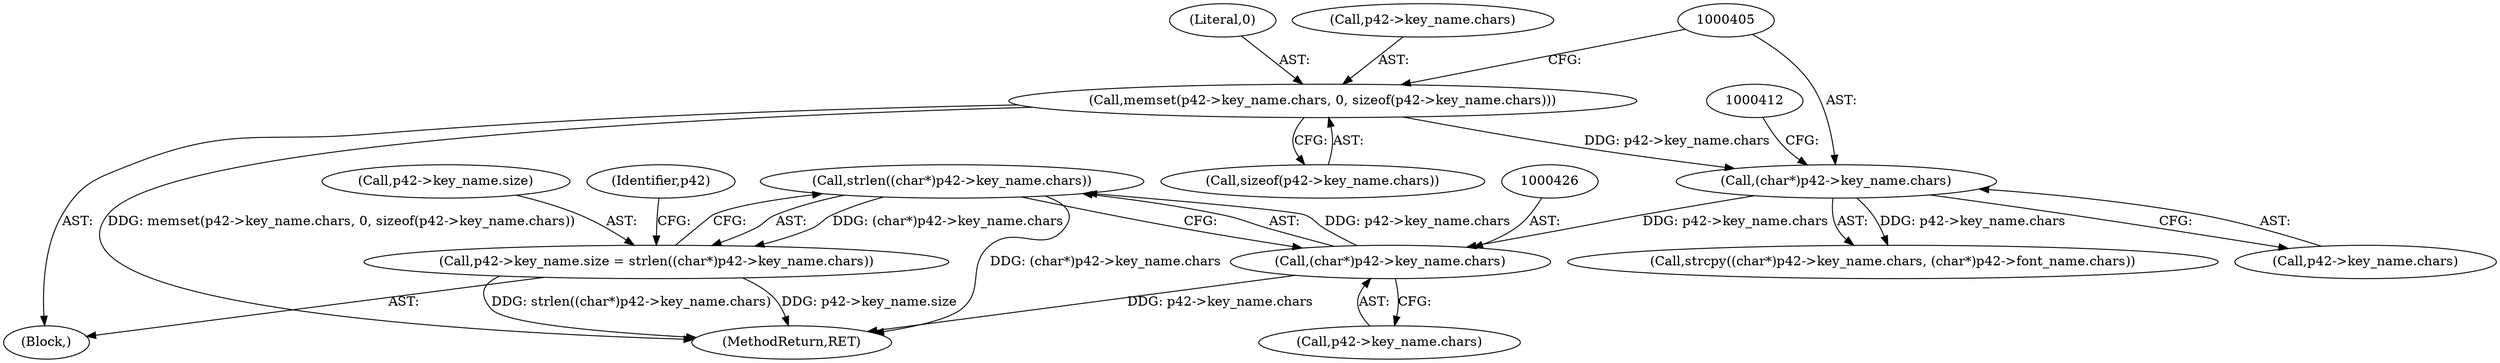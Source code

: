 digraph "0_ghostscript_3c2aebbedd37fab054e80f2e315de07d7e9b5bdb_0@API" {
"1000424" [label="(Call,strlen((char*)p42->key_name.chars))"];
"1000425" [label="(Call,(char*)p42->key_name.chars)"];
"1000404" [label="(Call,(char*)p42->key_name.chars)"];
"1000390" [label="(Call,memset(p42->key_name.chars, 0, sizeof(p42->key_name.chars)))"];
"1000418" [label="(Call,p42->key_name.size = strlen((char*)p42->key_name.chars))"];
"1000404" [label="(Call,(char*)p42->key_name.chars)"];
"1000436" [label="(Identifier,p42)"];
"1000424" [label="(Call,strlen((char*)p42->key_name.chars))"];
"1000419" [label="(Call,p42->key_name.size)"];
"1000391" [label="(Call,p42->key_name.chars)"];
"1000397" [label="(Call,sizeof(p42->key_name.chars))"];
"1000396" [label="(Literal,0)"];
"1000425" [label="(Call,(char*)p42->key_name.chars)"];
"1000553" [label="(MethodReturn,RET)"];
"1000403" [label="(Call,strcpy((char*)p42->key_name.chars, (char*)p42->font_name.chars))"];
"1000390" [label="(Call,memset(p42->key_name.chars, 0, sizeof(p42->key_name.chars)))"];
"1000140" [label="(Block,)"];
"1000427" [label="(Call,p42->key_name.chars)"];
"1000406" [label="(Call,p42->key_name.chars)"];
"1000418" [label="(Call,p42->key_name.size = strlen((char*)p42->key_name.chars))"];
"1000424" -> "1000418"  [label="AST: "];
"1000424" -> "1000425"  [label="CFG: "];
"1000425" -> "1000424"  [label="AST: "];
"1000418" -> "1000424"  [label="CFG: "];
"1000424" -> "1000553"  [label="DDG: (char*)p42->key_name.chars"];
"1000424" -> "1000418"  [label="DDG: (char*)p42->key_name.chars"];
"1000425" -> "1000424"  [label="DDG: p42->key_name.chars"];
"1000425" -> "1000427"  [label="CFG: "];
"1000426" -> "1000425"  [label="AST: "];
"1000427" -> "1000425"  [label="AST: "];
"1000425" -> "1000553"  [label="DDG: p42->key_name.chars"];
"1000404" -> "1000425"  [label="DDG: p42->key_name.chars"];
"1000404" -> "1000403"  [label="AST: "];
"1000404" -> "1000406"  [label="CFG: "];
"1000405" -> "1000404"  [label="AST: "];
"1000406" -> "1000404"  [label="AST: "];
"1000412" -> "1000404"  [label="CFG: "];
"1000404" -> "1000403"  [label="DDG: p42->key_name.chars"];
"1000390" -> "1000404"  [label="DDG: p42->key_name.chars"];
"1000390" -> "1000140"  [label="AST: "];
"1000390" -> "1000397"  [label="CFG: "];
"1000391" -> "1000390"  [label="AST: "];
"1000396" -> "1000390"  [label="AST: "];
"1000397" -> "1000390"  [label="AST: "];
"1000405" -> "1000390"  [label="CFG: "];
"1000390" -> "1000553"  [label="DDG: memset(p42->key_name.chars, 0, sizeof(p42->key_name.chars))"];
"1000418" -> "1000140"  [label="AST: "];
"1000419" -> "1000418"  [label="AST: "];
"1000436" -> "1000418"  [label="CFG: "];
"1000418" -> "1000553"  [label="DDG: strlen((char*)p42->key_name.chars)"];
"1000418" -> "1000553"  [label="DDG: p42->key_name.size"];
}
